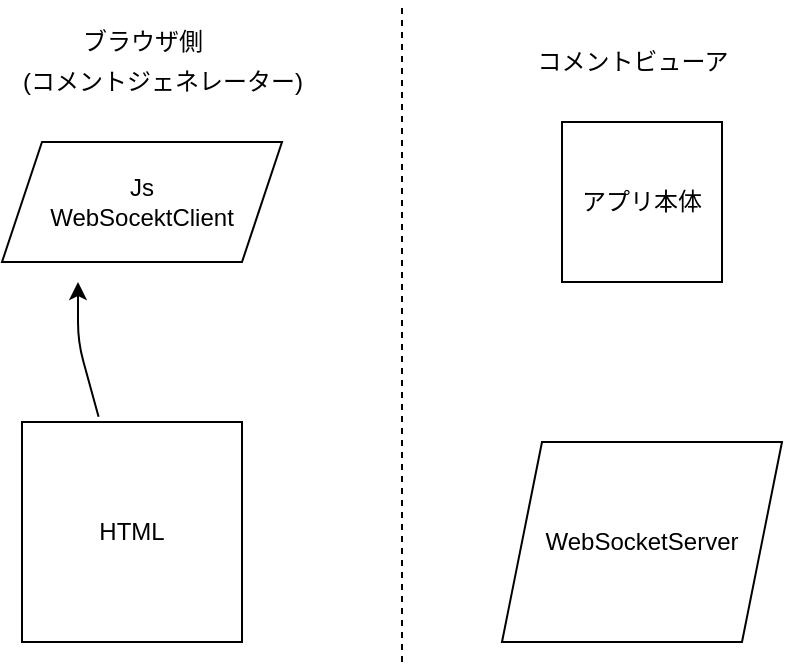 <mxfile version="13.10.0" type="embed">
    <diagram id="TkE3XK63AFD81yujKo3i" name="ページ1">
        <mxGraphModel dx="458" dy="246" grid="1" gridSize="10" guides="1" tooltips="1" connect="1" arrows="1" fold="1" page="1" pageScale="1" pageWidth="827" pageHeight="1169" math="0" shadow="0">
            <root>
                <mxCell id="0"/>
                <mxCell id="1" parent="0"/>
                <mxCell id="2" value="HTML" style="whiteSpace=wrap;html=1;aspect=fixed;" vertex="1" parent="1">
                    <mxGeometry x="90" y="270" width="110" height="110" as="geometry"/>
                </mxCell>
                <mxCell id="3" value="" style="endArrow=classic;html=1;exitX=0.348;exitY=-0.024;exitDx=0;exitDy=0;exitPerimeter=0;" edge="1" parent="1" source="2">
                    <mxGeometry width="50" height="50" relative="1" as="geometry">
                        <mxPoint x="250" y="320" as="sourcePoint"/>
                        <mxPoint x="118" y="200" as="targetPoint"/>
                        <Array as="points">
                            <mxPoint x="118" y="230"/>
                        </Array>
                    </mxGeometry>
                </mxCell>
                <mxCell id="4" value="Js&lt;br&gt;WebSocektClient" style="shape=parallelogram;perimeter=parallelogramPerimeter;whiteSpace=wrap;html=1;fixedSize=1;" vertex="1" parent="1">
                    <mxGeometry x="80" y="130" width="140" height="60" as="geometry"/>
                </mxCell>
                <mxCell id="5" value="" style="endArrow=none;dashed=1;html=1;" edge="1" parent="1">
                    <mxGeometry width="50" height="50" relative="1" as="geometry">
                        <mxPoint x="280" y="390" as="sourcePoint"/>
                        <mxPoint x="280" y="60" as="targetPoint"/>
                    </mxGeometry>
                </mxCell>
                <mxCell id="6" value="ブラウザ側" style="text;html=1;align=center;verticalAlign=middle;resizable=0;points=[];autosize=1;" vertex="1" parent="1">
                    <mxGeometry x="110" y="70" width="80" height="20" as="geometry"/>
                </mxCell>
                <mxCell id="8" value="WebSocketServer" style="shape=parallelogram;perimeter=parallelogramPerimeter;whiteSpace=wrap;html=1;fixedSize=1;" vertex="1" parent="1">
                    <mxGeometry x="330" y="280" width="140" height="100" as="geometry"/>
                </mxCell>
                <mxCell id="10" value="コメントビューア" style="text;html=1;align=center;verticalAlign=middle;resizable=0;points=[];autosize=1;" vertex="1" parent="1">
                    <mxGeometry x="340" y="80" width="110" height="20" as="geometry"/>
                </mxCell>
                <mxCell id="11" value="(コメントジェネレーター)" style="text;html=1;align=center;verticalAlign=middle;resizable=0;points=[];autosize=1;" vertex="1" parent="1">
                    <mxGeometry x="80" y="90" width="160" height="20" as="geometry"/>
                </mxCell>
                <mxCell id="13" value="アプリ本体" style="whiteSpace=wrap;html=1;aspect=fixed;" vertex="1" parent="1">
                    <mxGeometry x="360" y="120" width="80" height="80" as="geometry"/>
                </mxCell>
            </root>
        </mxGraphModel>
    </diagram>
</mxfile>